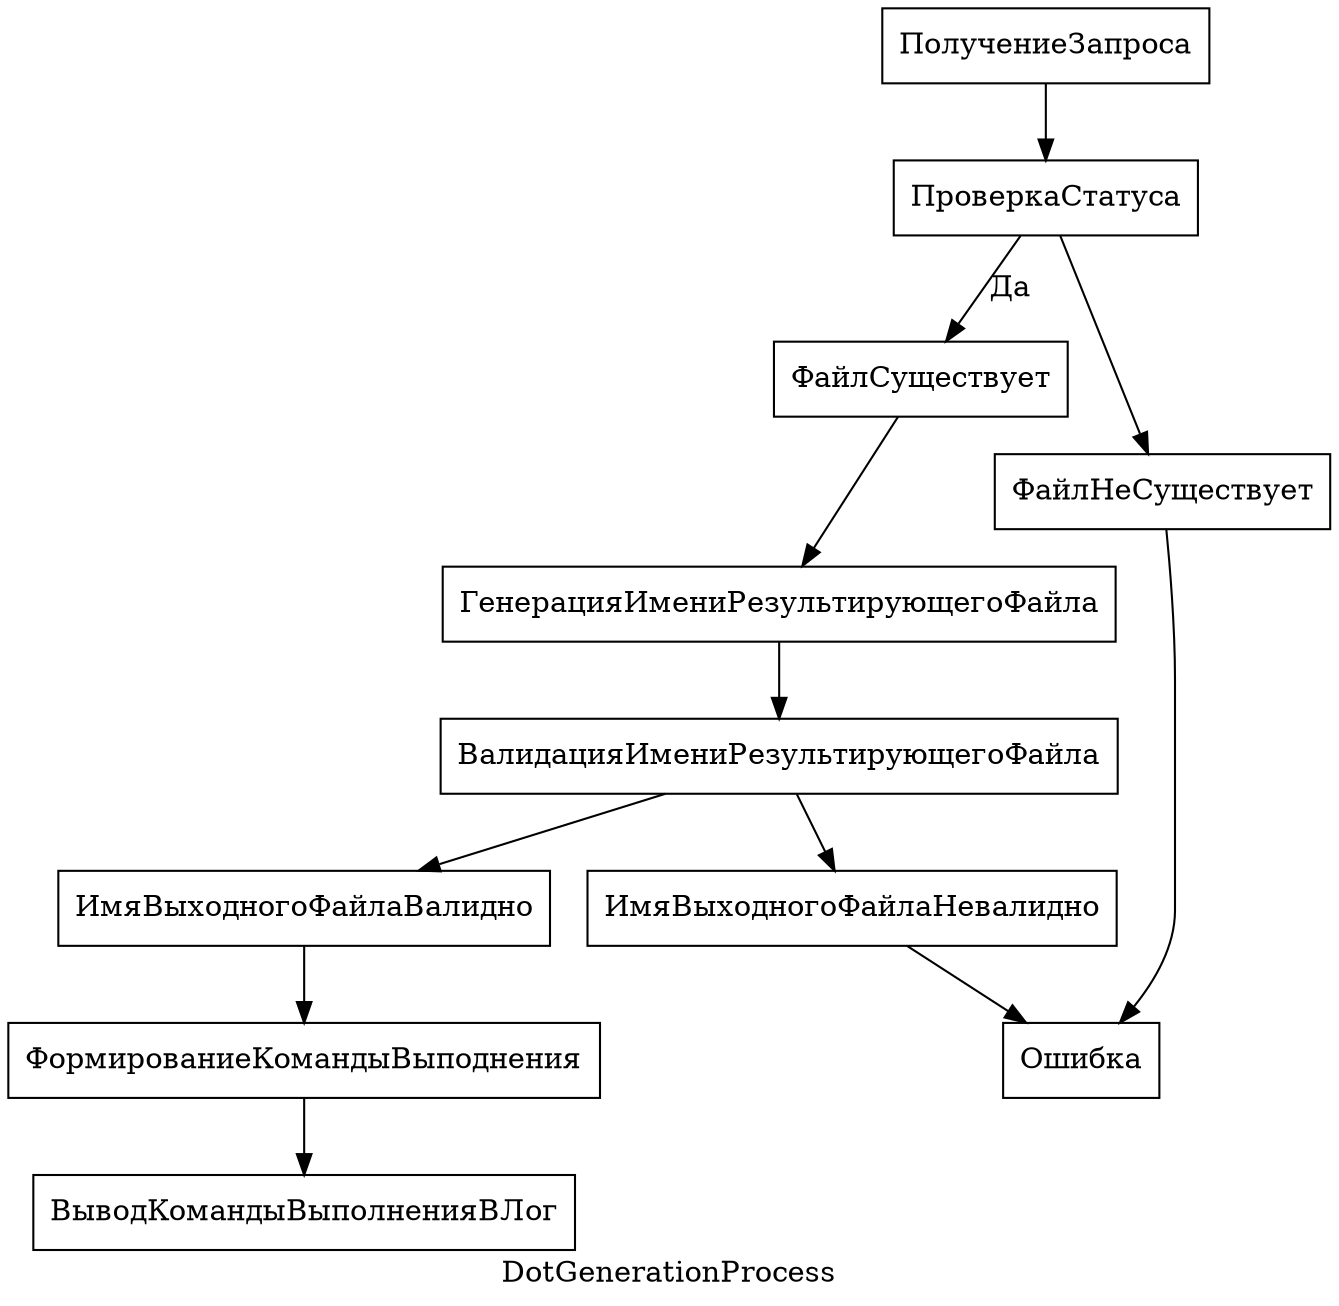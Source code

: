 digraph dotGenerationProcess {

	label="DotGenerationProcess";
	
	node[shape=box];

	ПолучениеЗапроса -> ПроверкаСтатуса;
	ПроверкаСтатуса -> ФайлСуществует[label="Да"];
	ПроверкаСтатуса -> ФайлНеСуществует -> Ошибка;
	ФайлСуществует -> ГенерацияИмениРезультирующегоФайла ;
	ГенерацияИмениРезультирующегоФайла -> ВалидацияИмениРезультирующегоФайла;

	ВалидацияИмениРезультирующегоФайла -> ИмяВыходногоФайлаНевалидно -> Ошибка ;
	ВалидацияИмениРезультирующегоФайла -> ИмяВыходногоФайлаВалидно;

	ИмяВыходногоФайлаВалидно -> ФормированиеКомандыВыподнения;

	ФормированиеКомандыВыподнения -> ВыводКомандыВыполненияВЛог;
}
